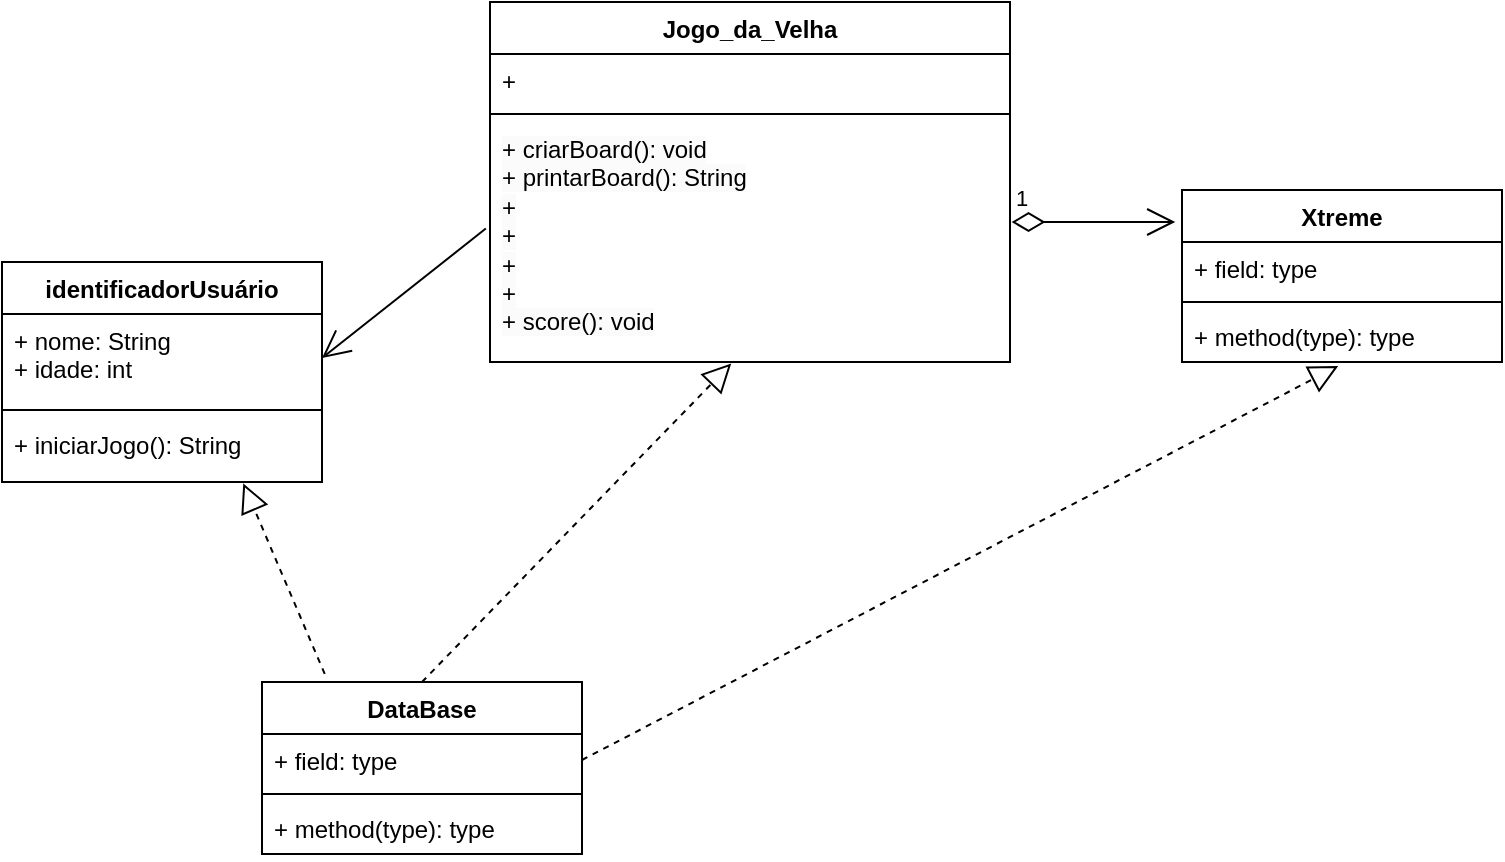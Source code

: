 <mxfile version="22.0.4" type="github">
  <diagram id="C5RBs43oDa-KdzZeNtuy" name="Page-1">
    <mxGraphModel dx="956" dy="514" grid="1" gridSize="10" guides="1" tooltips="1" connect="1" arrows="1" fold="1" page="1" pageScale="1" pageWidth="827" pageHeight="1169" math="0" shadow="0">
      <root>
        <mxCell id="WIyWlLk6GJQsqaUBKTNV-0" />
        <mxCell id="WIyWlLk6GJQsqaUBKTNV-1" parent="WIyWlLk6GJQsqaUBKTNV-0" />
        <mxCell id="xp1IItS3Fl5OiVRxLF02-6" value="identificadorUsuário" style="swimlane;fontStyle=1;align=center;verticalAlign=top;childLayout=stackLayout;horizontal=1;startSize=26;horizontalStack=0;resizeParent=1;resizeParentMax=0;resizeLast=0;collapsible=1;marginBottom=0;whiteSpace=wrap;html=1;" parent="WIyWlLk6GJQsqaUBKTNV-1" vertex="1">
          <mxGeometry x="40" y="220" width="160" height="110" as="geometry" />
        </mxCell>
        <mxCell id="xp1IItS3Fl5OiVRxLF02-7" value="+ nome: String&lt;br&gt;+ idade: int" style="text;strokeColor=none;fillColor=none;align=left;verticalAlign=top;spacingLeft=4;spacingRight=4;overflow=hidden;rotatable=0;points=[[0,0.5],[1,0.5]];portConstraint=eastwest;whiteSpace=wrap;html=1;" parent="xp1IItS3Fl5OiVRxLF02-6" vertex="1">
          <mxGeometry y="26" width="160" height="44" as="geometry" />
        </mxCell>
        <mxCell id="xp1IItS3Fl5OiVRxLF02-8" value="" style="line;strokeWidth=1;fillColor=none;align=left;verticalAlign=middle;spacingTop=-1;spacingLeft=3;spacingRight=3;rotatable=0;labelPosition=right;points=[];portConstraint=eastwest;strokeColor=inherit;" parent="xp1IItS3Fl5OiVRxLF02-6" vertex="1">
          <mxGeometry y="70" width="160" height="8" as="geometry" />
        </mxCell>
        <mxCell id="xp1IItS3Fl5OiVRxLF02-9" value="+ iniciarJogo(): String" style="text;strokeColor=none;fillColor=none;align=left;verticalAlign=top;spacingLeft=4;spacingRight=4;overflow=hidden;rotatable=0;points=[[0,0.5],[1,0.5]];portConstraint=eastwest;whiteSpace=wrap;html=1;" parent="xp1IItS3Fl5OiVRxLF02-6" vertex="1">
          <mxGeometry y="78" width="160" height="32" as="geometry" />
        </mxCell>
        <mxCell id="sRjCVBPb3T5dQX43nlEq-4" value="Jogo_da_Velha" style="swimlane;fontStyle=1;align=center;verticalAlign=top;childLayout=stackLayout;horizontal=1;startSize=26;horizontalStack=0;resizeParent=1;resizeParentMax=0;resizeLast=0;collapsible=1;marginBottom=0;whiteSpace=wrap;html=1;" parent="WIyWlLk6GJQsqaUBKTNV-1" vertex="1">
          <mxGeometry x="284" y="90" width="260" height="180" as="geometry" />
        </mxCell>
        <mxCell id="sRjCVBPb3T5dQX43nlEq-5" value="+" style="text;strokeColor=none;fillColor=none;align=left;verticalAlign=top;spacingLeft=4;spacingRight=4;overflow=hidden;rotatable=0;points=[[0,0.5],[1,0.5]];portConstraint=eastwest;whiteSpace=wrap;html=1;" parent="sRjCVBPb3T5dQX43nlEq-4" vertex="1">
          <mxGeometry y="26" width="260" height="26" as="geometry" />
        </mxCell>
        <mxCell id="sRjCVBPb3T5dQX43nlEq-6" value="" style="line;strokeWidth=1;fillColor=none;align=left;verticalAlign=middle;spacingTop=-1;spacingLeft=3;spacingRight=3;rotatable=0;labelPosition=right;points=[];portConstraint=eastwest;strokeColor=inherit;" parent="sRjCVBPb3T5dQX43nlEq-4" vertex="1">
          <mxGeometry y="52" width="260" height="8" as="geometry" />
        </mxCell>
        <mxCell id="sRjCVBPb3T5dQX43nlEq-7" value="&lt;span style=&quot;color: rgb(0, 0, 0); font-family: Helvetica; font-size: 12px; font-style: normal; font-variant-ligatures: normal; font-variant-caps: normal; font-weight: 400; letter-spacing: normal; orphans: 2; text-align: left; text-indent: 0px; text-transform: none; widows: 2; word-spacing: 0px; -webkit-text-stroke-width: 0px; background-color: rgb(251, 251, 251); text-decoration-thickness: initial; text-decoration-style: initial; text-decoration-color: initial; float: none; display: inline !important;&quot;&gt;+ criarBoard(): void&lt;/span&gt;&lt;br style=&quot;border-color: var(--border-color); color: rgb(0, 0, 0); font-family: Helvetica; font-size: 12px; font-style: normal; font-variant-ligatures: normal; font-variant-caps: normal; font-weight: 400; letter-spacing: normal; orphans: 2; text-align: left; text-indent: 0px; text-transform: none; widows: 2; word-spacing: 0px; -webkit-text-stroke-width: 0px; background-color: rgb(251, 251, 251); text-decoration-thickness: initial; text-decoration-style: initial; text-decoration-color: initial;&quot;&gt;&lt;span style=&quot;color: rgb(0, 0, 0); font-family: Helvetica; font-size: 12px; font-style: normal; font-variant-ligatures: normal; font-variant-caps: normal; font-weight: 400; letter-spacing: normal; orphans: 2; text-align: left; text-indent: 0px; text-transform: none; widows: 2; word-spacing: 0px; -webkit-text-stroke-width: 0px; background-color: rgb(251, 251, 251); text-decoration-thickness: initial; text-decoration-style: initial; text-decoration-color: initial; float: none; display: inline !important;&quot;&gt;+ printarBoard(): String&lt;br&gt;+&lt;br&gt;+&lt;br&gt;+&lt;br&gt;+&lt;br&gt;+ score(): void&lt;br&gt;&lt;/span&gt;" style="text;strokeColor=none;fillColor=none;align=left;verticalAlign=top;spacingLeft=4;spacingRight=4;overflow=hidden;rotatable=0;points=[[0,0.5],[1,0.5]];portConstraint=eastwest;whiteSpace=wrap;html=1;" parent="sRjCVBPb3T5dQX43nlEq-4" vertex="1">
          <mxGeometry y="60" width="260" height="120" as="geometry" />
        </mxCell>
        <mxCell id="sRjCVBPb3T5dQX43nlEq-8" value="DataBase" style="swimlane;fontStyle=1;align=center;verticalAlign=top;childLayout=stackLayout;horizontal=1;startSize=26;horizontalStack=0;resizeParent=1;resizeParentMax=0;resizeLast=0;collapsible=1;marginBottom=0;whiteSpace=wrap;html=1;" parent="WIyWlLk6GJQsqaUBKTNV-1" vertex="1">
          <mxGeometry x="170" y="430" width="160" height="86" as="geometry" />
        </mxCell>
        <mxCell id="sRjCVBPb3T5dQX43nlEq-9" value="+ field: type" style="text;strokeColor=none;fillColor=none;align=left;verticalAlign=top;spacingLeft=4;spacingRight=4;overflow=hidden;rotatable=0;points=[[0,0.5],[1,0.5]];portConstraint=eastwest;whiteSpace=wrap;html=1;" parent="sRjCVBPb3T5dQX43nlEq-8" vertex="1">
          <mxGeometry y="26" width="160" height="26" as="geometry" />
        </mxCell>
        <mxCell id="sRjCVBPb3T5dQX43nlEq-10" value="" style="line;strokeWidth=1;fillColor=none;align=left;verticalAlign=middle;spacingTop=-1;spacingLeft=3;spacingRight=3;rotatable=0;labelPosition=right;points=[];portConstraint=eastwest;strokeColor=inherit;" parent="sRjCVBPb3T5dQX43nlEq-8" vertex="1">
          <mxGeometry y="52" width="160" height="8" as="geometry" />
        </mxCell>
        <mxCell id="sRjCVBPb3T5dQX43nlEq-11" value="+ method(type): type" style="text;strokeColor=none;fillColor=none;align=left;verticalAlign=top;spacingLeft=4;spacingRight=4;overflow=hidden;rotatable=0;points=[[0,0.5],[1,0.5]];portConstraint=eastwest;whiteSpace=wrap;html=1;" parent="sRjCVBPb3T5dQX43nlEq-8" vertex="1">
          <mxGeometry y="60" width="160" height="26" as="geometry" />
        </mxCell>
        <mxCell id="sRjCVBPb3T5dQX43nlEq-13" value="" style="endArrow=block;dashed=1;endFill=0;endSize=12;html=1;rounded=0;exitX=0.5;exitY=0;exitDx=0;exitDy=0;entryX=0.464;entryY=1.006;entryDx=0;entryDy=0;entryPerimeter=0;" parent="WIyWlLk6GJQsqaUBKTNV-1" source="sRjCVBPb3T5dQX43nlEq-8" target="sRjCVBPb3T5dQX43nlEq-7" edge="1">
          <mxGeometry width="160" relative="1" as="geometry">
            <mxPoint x="310" y="280" as="sourcePoint" />
            <mxPoint x="470" y="280" as="targetPoint" />
          </mxGeometry>
        </mxCell>
        <mxCell id="sRjCVBPb3T5dQX43nlEq-14" value="" style="endArrow=block;dashed=1;endFill=0;endSize=12;html=1;rounded=0;exitX=0.196;exitY=-0.047;exitDx=0;exitDy=0;exitPerimeter=0;entryX=0.754;entryY=1.021;entryDx=0;entryDy=0;entryPerimeter=0;" parent="WIyWlLk6GJQsqaUBKTNV-1" source="sRjCVBPb3T5dQX43nlEq-8" target="xp1IItS3Fl5OiVRxLF02-9" edge="1">
          <mxGeometry width="160" relative="1" as="geometry">
            <mxPoint x="310" y="280" as="sourcePoint" />
            <mxPoint x="470" y="280" as="targetPoint" />
          </mxGeometry>
        </mxCell>
        <mxCell id="sRjCVBPb3T5dQX43nlEq-15" value="" style="endArrow=open;endFill=1;endSize=12;html=1;rounded=0;exitX=-0.008;exitY=0.444;exitDx=0;exitDy=0;exitPerimeter=0;entryX=1;entryY=0.5;entryDx=0;entryDy=0;" parent="WIyWlLk6GJQsqaUBKTNV-1" source="sRjCVBPb3T5dQX43nlEq-7" target="xp1IItS3Fl5OiVRxLF02-7" edge="1">
          <mxGeometry width="160" relative="1" as="geometry">
            <mxPoint x="310" y="200" as="sourcePoint" />
            <mxPoint x="470" y="200" as="targetPoint" />
          </mxGeometry>
        </mxCell>
        <mxCell id="sRjCVBPb3T5dQX43nlEq-16" value="Xtreme" style="swimlane;fontStyle=1;align=center;verticalAlign=top;childLayout=stackLayout;horizontal=1;startSize=26;horizontalStack=0;resizeParent=1;resizeParentMax=0;resizeLast=0;collapsible=1;marginBottom=0;whiteSpace=wrap;html=1;" parent="WIyWlLk6GJQsqaUBKTNV-1" vertex="1">
          <mxGeometry x="630" y="184" width="160" height="86" as="geometry" />
        </mxCell>
        <mxCell id="sRjCVBPb3T5dQX43nlEq-17" value="+ field: type" style="text;strokeColor=none;fillColor=none;align=left;verticalAlign=top;spacingLeft=4;spacingRight=4;overflow=hidden;rotatable=0;points=[[0,0.5],[1,0.5]];portConstraint=eastwest;whiteSpace=wrap;html=1;" parent="sRjCVBPb3T5dQX43nlEq-16" vertex="1">
          <mxGeometry y="26" width="160" height="26" as="geometry" />
        </mxCell>
        <mxCell id="sRjCVBPb3T5dQX43nlEq-18" value="" style="line;strokeWidth=1;fillColor=none;align=left;verticalAlign=middle;spacingTop=-1;spacingLeft=3;spacingRight=3;rotatable=0;labelPosition=right;points=[];portConstraint=eastwest;strokeColor=inherit;" parent="sRjCVBPb3T5dQX43nlEq-16" vertex="1">
          <mxGeometry y="52" width="160" height="8" as="geometry" />
        </mxCell>
        <mxCell id="sRjCVBPb3T5dQX43nlEq-19" value="+ method(type): type" style="text;strokeColor=none;fillColor=none;align=left;verticalAlign=top;spacingLeft=4;spacingRight=4;overflow=hidden;rotatable=0;points=[[0,0.5],[1,0.5]];portConstraint=eastwest;whiteSpace=wrap;html=1;" parent="sRjCVBPb3T5dQX43nlEq-16" vertex="1">
          <mxGeometry y="60" width="160" height="26" as="geometry" />
        </mxCell>
        <mxCell id="sRjCVBPb3T5dQX43nlEq-21" value="1" style="endArrow=open;html=1;endSize=12;startArrow=diamondThin;startSize=14;startFill=0;edgeStyle=orthogonalEdgeStyle;align=left;verticalAlign=bottom;rounded=0;entryX=-0.021;entryY=0.186;entryDx=0;entryDy=0;entryPerimeter=0;exitX=1.003;exitY=0.417;exitDx=0;exitDy=0;exitPerimeter=0;" parent="WIyWlLk6GJQsqaUBKTNV-1" source="sRjCVBPb3T5dQX43nlEq-7" target="sRjCVBPb3T5dQX43nlEq-16" edge="1">
          <mxGeometry x="-1" y="3" relative="1" as="geometry">
            <mxPoint x="310" y="280" as="sourcePoint" />
            <mxPoint x="470" y="280" as="targetPoint" />
          </mxGeometry>
        </mxCell>
        <mxCell id="sRjCVBPb3T5dQX43nlEq-22" value="" style="endArrow=block;dashed=1;endFill=0;endSize=12;html=1;rounded=0;exitX=1;exitY=0.5;exitDx=0;exitDy=0;entryX=0.488;entryY=1.077;entryDx=0;entryDy=0;entryPerimeter=0;" parent="WIyWlLk6GJQsqaUBKTNV-1" source="sRjCVBPb3T5dQX43nlEq-9" target="sRjCVBPb3T5dQX43nlEq-19" edge="1">
          <mxGeometry width="160" relative="1" as="geometry">
            <mxPoint x="310" y="360" as="sourcePoint" />
            <mxPoint x="470" y="360" as="targetPoint" />
          </mxGeometry>
        </mxCell>
      </root>
    </mxGraphModel>
  </diagram>
</mxfile>
